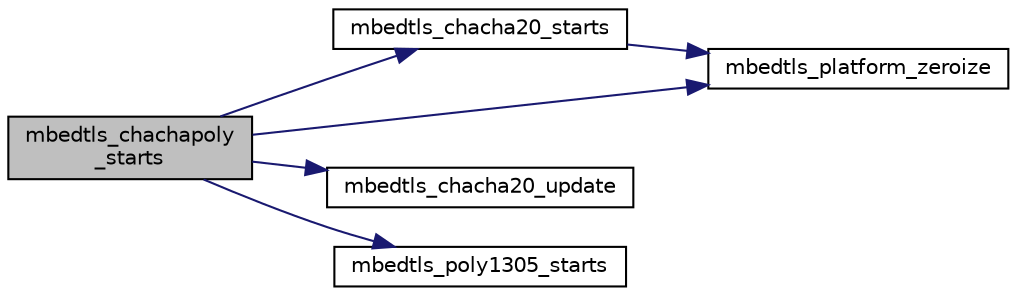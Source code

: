 digraph "mbedtls_chachapoly_starts"
{
 // LATEX_PDF_SIZE
  edge [fontname="Helvetica",fontsize="10",labelfontname="Helvetica",labelfontsize="10"];
  node [fontname="Helvetica",fontsize="10",shape=record];
  rankdir="LR";
  Node1 [label="mbedtls_chachapoly\l_starts",height=0.2,width=0.4,color="black", fillcolor="grey75", style="filled", fontcolor="black",tooltip="This function starts a ChaCha20-Poly1305 encryption or decryption operation."];
  Node1 -> Node2 [color="midnightblue",fontsize="10",style="solid",fontname="Helvetica"];
  Node2 [label="mbedtls_chacha20_starts",height=0.2,width=0.4,color="black", fillcolor="white", style="filled",URL="$d5/dd7/chacha20_8c.html#ae101dbef191baa8c785ac75862e2d094",tooltip="This function sets the nonce and initial counter value."];
  Node2 -> Node3 [color="midnightblue",fontsize="10",style="solid",fontname="Helvetica"];
  Node3 [label="mbedtls_platform_zeroize",height=0.2,width=0.4,color="black", fillcolor="white", style="filled",URL="$dd/dde/platform__util_8c.html#aa4e36b2c1c58d8ad89e1e11b6ebea2d9",tooltip="Securely zeroize a buffer."];
  Node1 -> Node4 [color="midnightblue",fontsize="10",style="solid",fontname="Helvetica"];
  Node4 [label="mbedtls_chacha20_update",height=0.2,width=0.4,color="black", fillcolor="white", style="filled",URL="$d5/dd7/chacha20_8c.html#afdc3d51bfaf82786b5d24ea15542b167",tooltip="This function encrypts or decrypts data."];
  Node1 -> Node3 [color="midnightblue",fontsize="10",style="solid",fontname="Helvetica"];
  Node1 -> Node5 [color="midnightblue",fontsize="10",style="solid",fontname="Helvetica"];
  Node5 [label="mbedtls_poly1305_starts",height=0.2,width=0.4,color="black", fillcolor="white", style="filled",URL="$db/dd6/poly1305_8c.html#aeec95fe26f3ddb9e631d3a916449b6fb",tooltip="This function sets the one-time authentication key."];
}
